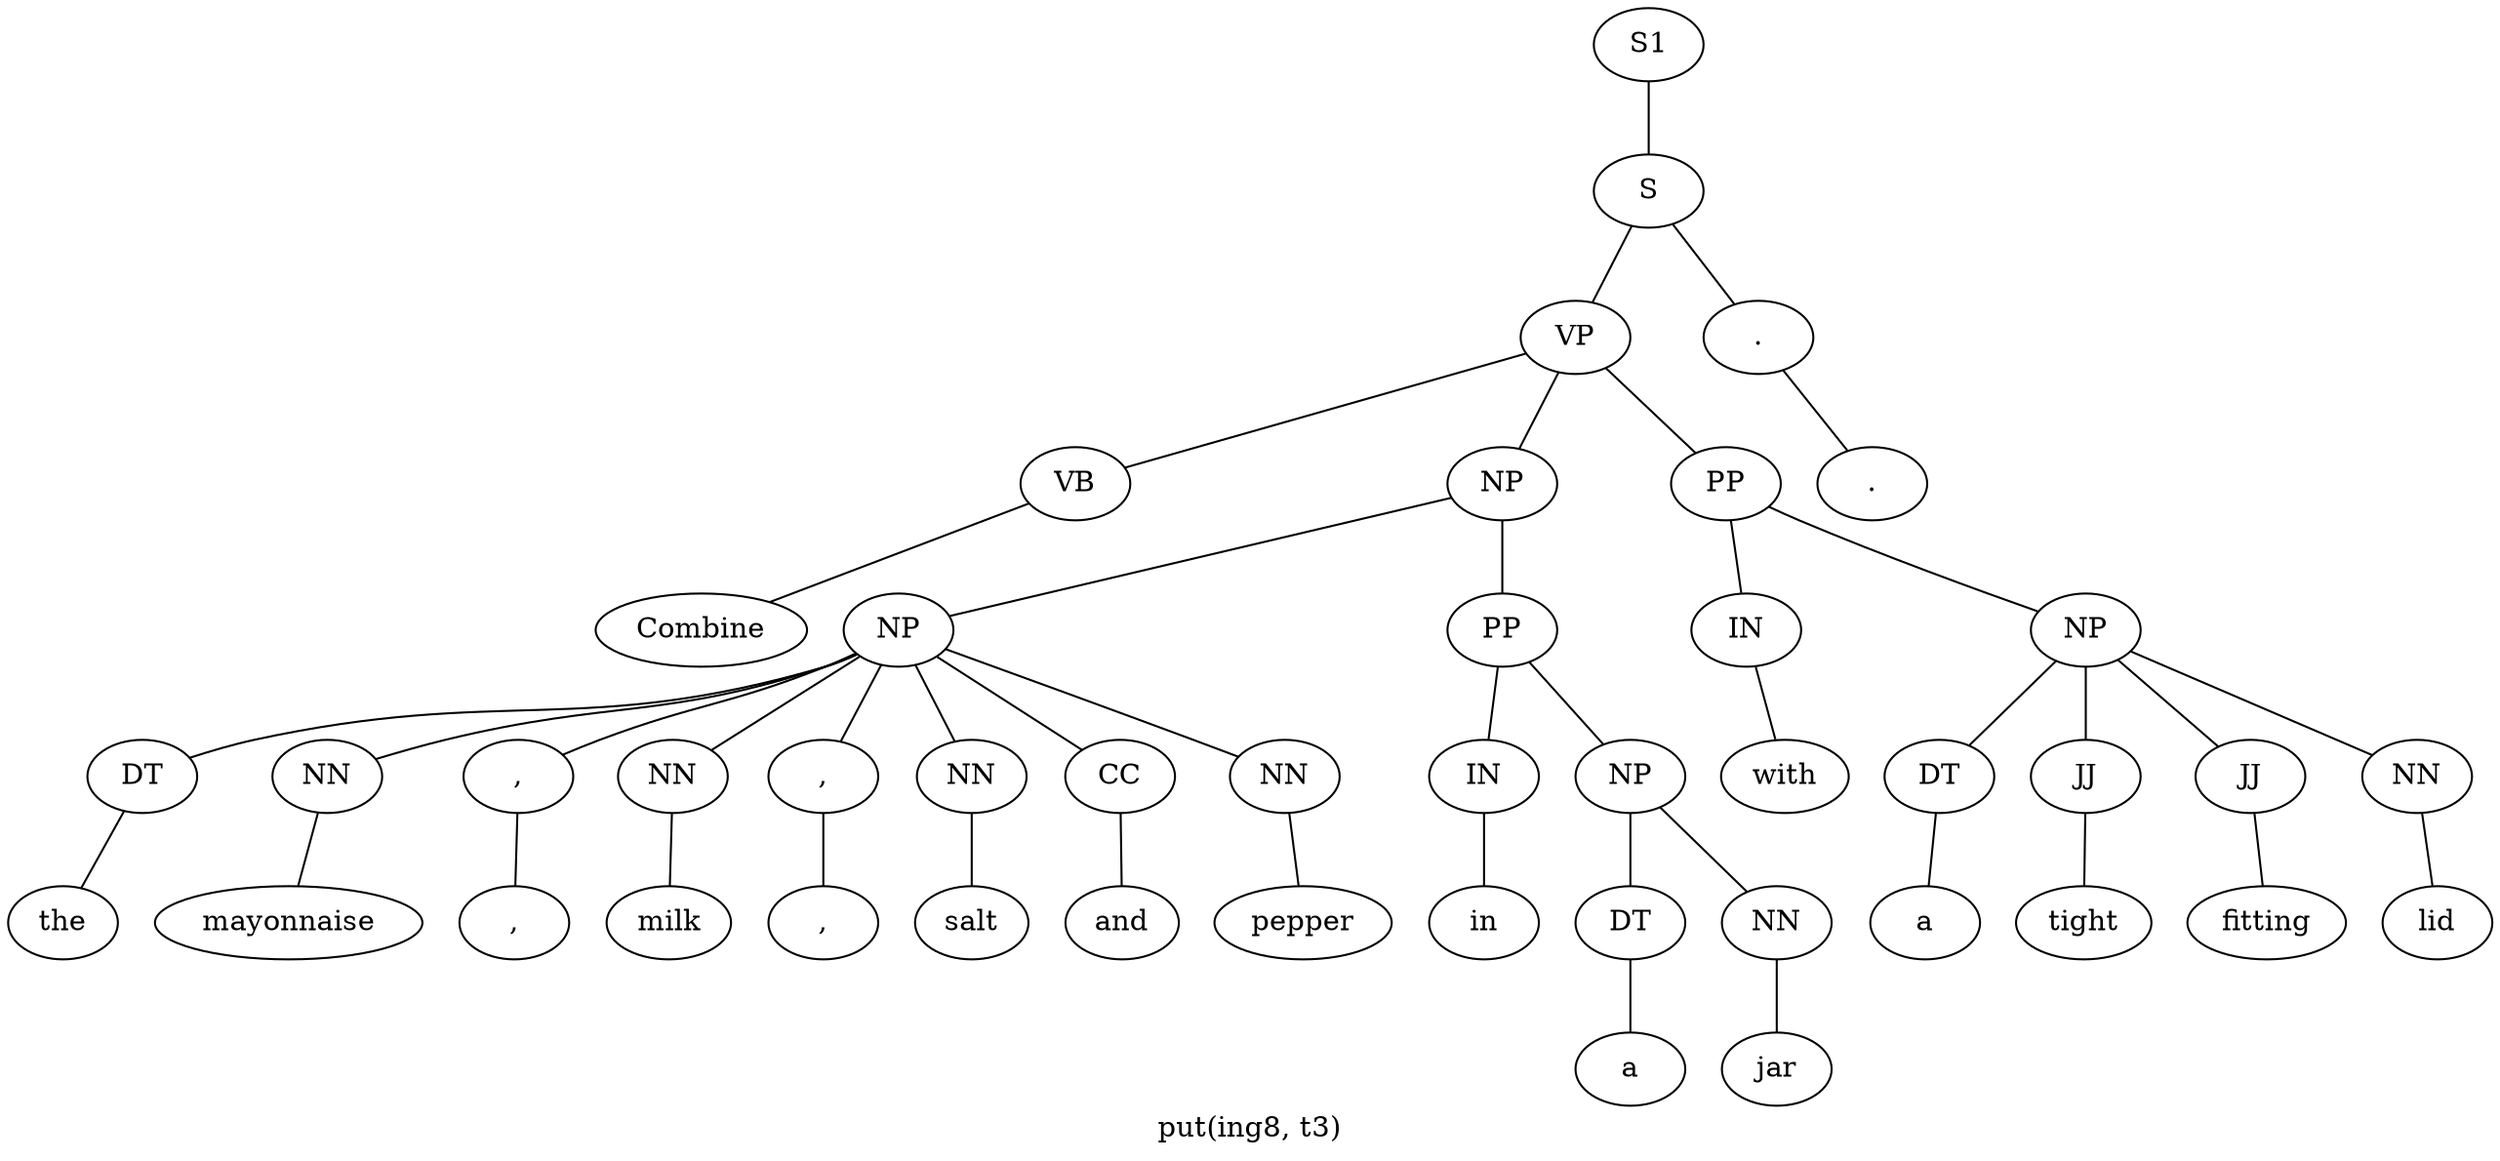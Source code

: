 graph SyntaxGraph {
	label = "put(ing8, t3)";
	Node0 [label="S1"];
	Node1 [label="S"];
	Node2 [label="VP"];
	Node3 [label="VB"];
	Node4 [label="Combine"];
	Node5 [label="NP"];
	Node6 [label="NP"];
	Node7 [label="DT"];
	Node8 [label="the"];
	Node9 [label="NN"];
	Node10 [label="mayonnaise"];
	Node11 [label=","];
	Node12 [label=","];
	Node13 [label="NN"];
	Node14 [label="milk"];
	Node15 [label=","];
	Node16 [label=","];
	Node17 [label="NN"];
	Node18 [label="salt"];
	Node19 [label="CC"];
	Node20 [label="and"];
	Node21 [label="NN"];
	Node22 [label="pepper"];
	Node23 [label="PP"];
	Node24 [label="IN"];
	Node25 [label="in"];
	Node26 [label="NP"];
	Node27 [label="DT"];
	Node28 [label="a"];
	Node29 [label="NN"];
	Node30 [label="jar"];
	Node31 [label="PP"];
	Node32 [label="IN"];
	Node33 [label="with"];
	Node34 [label="NP"];
	Node35 [label="DT"];
	Node36 [label="a"];
	Node37 [label="JJ"];
	Node38 [label="tight"];
	Node39 [label="JJ"];
	Node40 [label="fitting"];
	Node41 [label="NN"];
	Node42 [label="lid"];
	Node43 [label="."];
	Node44 [label="."];

	Node0 -- Node1;
	Node1 -- Node2;
	Node1 -- Node43;
	Node2 -- Node3;
	Node2 -- Node5;
	Node2 -- Node31;
	Node3 -- Node4;
	Node5 -- Node6;
	Node5 -- Node23;
	Node6 -- Node7;
	Node6 -- Node9;
	Node6 -- Node11;
	Node6 -- Node13;
	Node6 -- Node15;
	Node6 -- Node17;
	Node6 -- Node19;
	Node6 -- Node21;
	Node7 -- Node8;
	Node9 -- Node10;
	Node11 -- Node12;
	Node13 -- Node14;
	Node15 -- Node16;
	Node17 -- Node18;
	Node19 -- Node20;
	Node21 -- Node22;
	Node23 -- Node24;
	Node23 -- Node26;
	Node24 -- Node25;
	Node26 -- Node27;
	Node26 -- Node29;
	Node27 -- Node28;
	Node29 -- Node30;
	Node31 -- Node32;
	Node31 -- Node34;
	Node32 -- Node33;
	Node34 -- Node35;
	Node34 -- Node37;
	Node34 -- Node39;
	Node34 -- Node41;
	Node35 -- Node36;
	Node37 -- Node38;
	Node39 -- Node40;
	Node41 -- Node42;
	Node43 -- Node44;
}